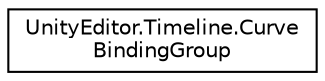 digraph "Graphical Class Hierarchy"
{
 // LATEX_PDF_SIZE
  edge [fontname="Helvetica",fontsize="10",labelfontname="Helvetica",labelfontsize="10"];
  node [fontname="Helvetica",fontsize="10",shape=record];
  rankdir="LR";
  Node0 [label="UnityEditor.Timeline.Curve\lBindingGroup",height=0.2,width=0.4,color="black", fillcolor="white", style="filled",URL="$class_unity_editor_1_1_timeline_1_1_curve_binding_group.html",tooltip=" "];
}
